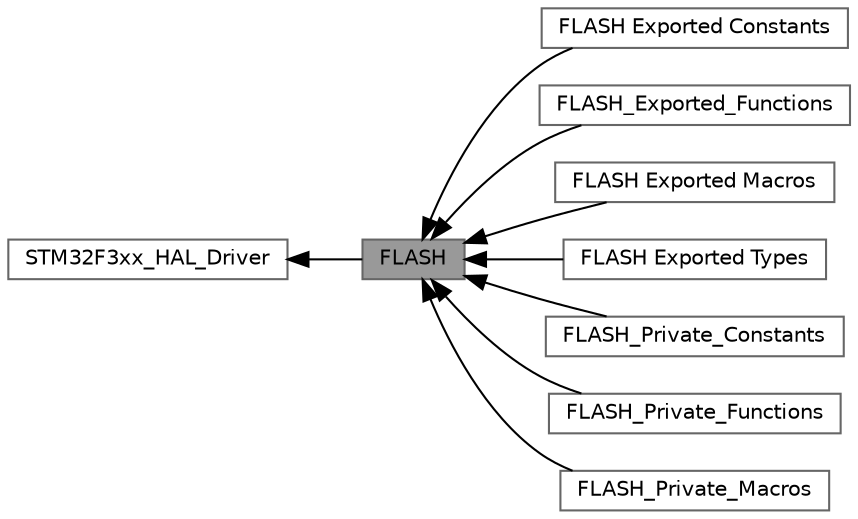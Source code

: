 digraph "FLASH"
{
 // LATEX_PDF_SIZE
  bgcolor="transparent";
  edge [fontname=Helvetica,fontsize=10,labelfontname=Helvetica,labelfontsize=10];
  node [fontname=Helvetica,fontsize=10,shape=box,height=0.2,width=0.4];
  rankdir=LR;
  Node1 [id="Node000001",label="FLASH",height=0.2,width=0.4,color="gray40", fillcolor="grey60", style="filled", fontcolor="black",tooltip=" "];
  Node4 [id="Node000004",label="FLASH Exported Constants",height=0.2,width=0.4,color="grey40", fillcolor="white", style="filled",URL="$group___f_l_a_s_h___exported___constants.html",tooltip=" "];
  Node8 [id="Node000008",label="FLASH_Exported_Functions",height=0.2,width=0.4,color="grey40", fillcolor="white", style="filled",URL="$group___f_l_a_s_h___exported___functions.html",tooltip=" "];
  Node5 [id="Node000005",label="FLASH Exported Macros",height=0.2,width=0.4,color="grey40", fillcolor="white", style="filled",URL="$group___f_l_a_s_h___exported___macros.html",tooltip="macros to control FLASH features"];
  Node3 [id="Node000003",label="FLASH Exported Types",height=0.2,width=0.4,color="grey40", fillcolor="white", style="filled",URL="$group___f_l_a_s_h___exported___types.html",tooltip=" "];
  Node6 [id="Node000006",label="FLASH_Private_Constants",height=0.2,width=0.4,color="grey40", fillcolor="white", style="filled",URL="$group___f_l_a_s_h___private___constants.html",tooltip=" "];
  Node9 [id="Node000009",label="FLASH_Private_Functions",height=0.2,width=0.4,color="grey40", fillcolor="white", style="filled",URL="$group___f_l_a_s_h___private___functions.html",tooltip=" "];
  Node7 [id="Node000007",label="FLASH_Private_Macros",height=0.2,width=0.4,color="grey40", fillcolor="white", style="filled",URL="$group___f_l_a_s_h___private___macros.html",tooltip=" "];
  Node2 [id="Node000002",label="STM32F3xx_HAL_Driver",height=0.2,width=0.4,color="grey40", fillcolor="white", style="filled",URL="$group___s_t_m32_f3xx___h_a_l___driver.html",tooltip=" "];
  Node2->Node1 [shape=plaintext, dir="back", style="solid"];
  Node1->Node3 [shape=plaintext, dir="back", style="solid"];
  Node1->Node4 [shape=plaintext, dir="back", style="solid"];
  Node1->Node5 [shape=plaintext, dir="back", style="solid"];
  Node1->Node6 [shape=plaintext, dir="back", style="solid"];
  Node1->Node7 [shape=plaintext, dir="back", style="solid"];
  Node1->Node8 [shape=plaintext, dir="back", style="solid"];
  Node1->Node9 [shape=plaintext, dir="back", style="solid"];
}
